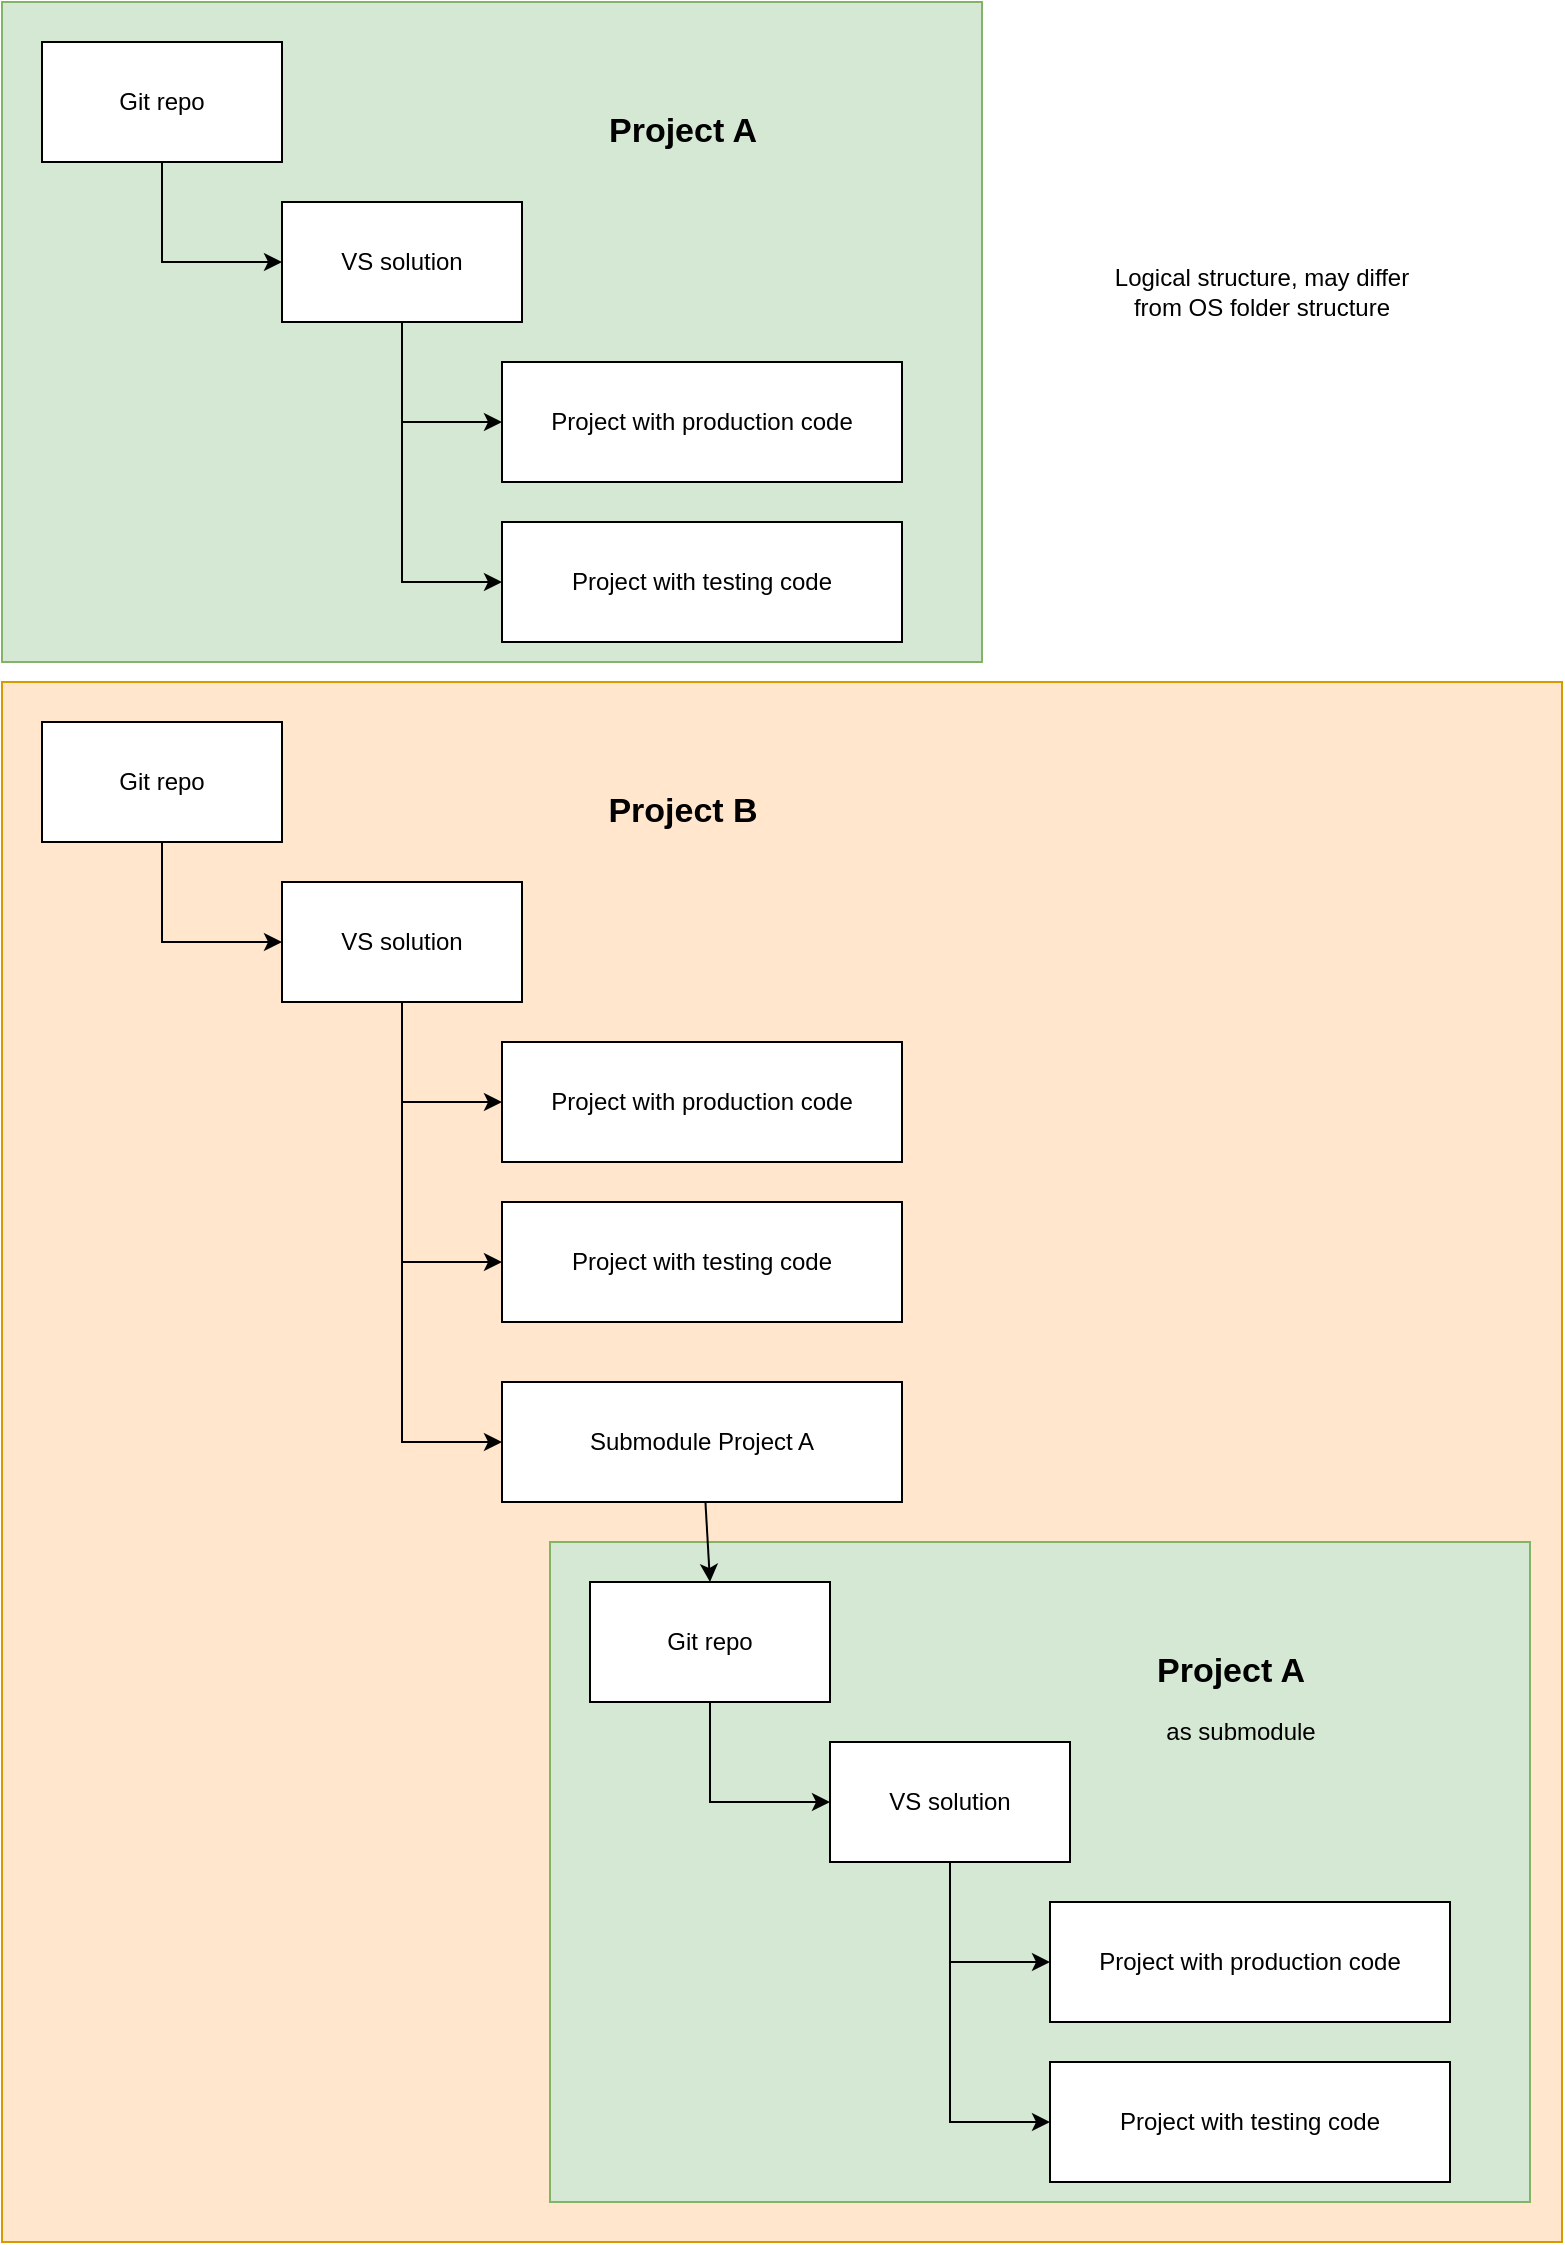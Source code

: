 <mxfile version="27.0.5">
  <diagram name="Seite-1" id="Z4yg6-hV3cBxrpAk51Oe">
    <mxGraphModel dx="3346" dy="841" grid="1" gridSize="10" guides="1" tooltips="1" connect="1" arrows="1" fold="1" page="1" pageScale="1" pageWidth="827" pageHeight="1169" math="0" shadow="0">
      <root>
        <mxCell id="0" />
        <mxCell id="1" parent="0" />
        <mxCell id="kNaPDKAQF96uy-ExlXYC-20" value="" style="rounded=0;whiteSpace=wrap;html=1;fillColor=#ffe6cc;strokeColor=#d79b00;" parent="1" vertex="1">
          <mxGeometry x="140" y="360" width="780" height="780" as="geometry" />
        </mxCell>
        <mxCell id="kNaPDKAQF96uy-ExlXYC-9" value="Git repo" style="rounded=0;whiteSpace=wrap;html=1;" parent="1" vertex="1">
          <mxGeometry x="160" y="380" width="120" height="60" as="geometry" />
        </mxCell>
        <mxCell id="kNaPDKAQF96uy-ExlXYC-10" value="VS solution" style="rounded=0;whiteSpace=wrap;html=1;" parent="1" vertex="1">
          <mxGeometry x="280" y="460" width="120" height="60" as="geometry" />
        </mxCell>
        <mxCell id="kNaPDKAQF96uy-ExlXYC-11" value="Project with production code" style="rounded=0;whiteSpace=wrap;html=1;" parent="1" vertex="1">
          <mxGeometry x="390" y="540" width="200" height="60" as="geometry" />
        </mxCell>
        <mxCell id="kNaPDKAQF96uy-ExlXYC-12" value="Project with testing code" style="rounded=0;whiteSpace=wrap;html=1;" parent="1" vertex="1">
          <mxGeometry x="390" y="620" width="200" height="60" as="geometry" />
        </mxCell>
        <mxCell id="kNaPDKAQF96uy-ExlXYC-13" value="" style="endArrow=classic;html=1;rounded=0;exitX=0.5;exitY=1;exitDx=0;exitDy=0;" parent="1" source="kNaPDKAQF96uy-ExlXYC-9" edge="1">
          <mxGeometry width="50" height="50" relative="1" as="geometry">
            <mxPoint x="230" y="540" as="sourcePoint" />
            <mxPoint x="280" y="490" as="targetPoint" />
            <Array as="points">
              <mxPoint x="220" y="490" />
            </Array>
          </mxGeometry>
        </mxCell>
        <mxCell id="kNaPDKAQF96uy-ExlXYC-14" value="" style="endArrow=classic;html=1;rounded=0;entryX=0;entryY=0.5;entryDx=0;entryDy=0;" parent="1" target="kNaPDKAQF96uy-ExlXYC-12" edge="1">
          <mxGeometry width="50" height="50" relative="1" as="geometry">
            <mxPoint x="340" y="520" as="sourcePoint" />
            <mxPoint x="440" y="660" as="targetPoint" />
            <Array as="points">
              <mxPoint x="340" y="650" />
            </Array>
          </mxGeometry>
        </mxCell>
        <mxCell id="kNaPDKAQF96uy-ExlXYC-15" value="" style="endArrow=classic;html=1;rounded=0;exitX=0.5;exitY=1;exitDx=0;exitDy=0;entryX=0;entryY=0.5;entryDx=0;entryDy=0;" parent="1" source="kNaPDKAQF96uy-ExlXYC-10" target="kNaPDKAQF96uy-ExlXYC-11" edge="1">
          <mxGeometry width="50" height="50" relative="1" as="geometry">
            <mxPoint x="344" y="532" as="sourcePoint" />
            <mxPoint x="400" y="670" as="targetPoint" />
            <Array as="points">
              <mxPoint x="340" y="570" />
            </Array>
          </mxGeometry>
        </mxCell>
        <mxCell id="kNaPDKAQF96uy-ExlXYC-16" value="Project B" style="text;html=1;align=center;verticalAlign=middle;resizable=0;points=[];autosize=1;strokeColor=none;fillColor=none;fontSize=17;fontStyle=1" parent="1" vertex="1">
          <mxGeometry x="435" y="410" width="90" height="30" as="geometry" />
        </mxCell>
        <mxCell id="kNaPDKAQF96uy-ExlXYC-17" value="Submodule Project A" style="rounded=0;whiteSpace=wrap;html=1;" parent="1" vertex="1">
          <mxGeometry x="390" y="710" width="200" height="60" as="geometry" />
        </mxCell>
        <mxCell id="kNaPDKAQF96uy-ExlXYC-18" value="" style="endArrow=classic;html=1;rounded=0;entryX=0;entryY=0.5;entryDx=0;entryDy=0;exitX=0.5;exitY=1;exitDx=0;exitDy=0;" parent="1" source="kNaPDKAQF96uy-ExlXYC-10" edge="1">
          <mxGeometry width="50" height="50" relative="1" as="geometry">
            <mxPoint x="340" y="610" as="sourcePoint" />
            <mxPoint x="390" y="740" as="targetPoint" />
            <Array as="points">
              <mxPoint x="340" y="740" />
            </Array>
          </mxGeometry>
        </mxCell>
        <mxCell id="kNaPDKAQF96uy-ExlXYC-21" value="" style="group" parent="1" vertex="1" connectable="0">
          <mxGeometry x="140" y="20" width="490" height="330" as="geometry" />
        </mxCell>
        <mxCell id="kNaPDKAQF96uy-ExlXYC-19" value="" style="rounded=0;whiteSpace=wrap;html=1;fillColor=#d5e8d4;strokeColor=#82b366;" parent="kNaPDKAQF96uy-ExlXYC-21" vertex="1">
          <mxGeometry width="490" height="330" as="geometry" />
        </mxCell>
        <mxCell id="kNaPDKAQF96uy-ExlXYC-1" value="Git repo" style="rounded=0;whiteSpace=wrap;html=1;" parent="kNaPDKAQF96uy-ExlXYC-21" vertex="1">
          <mxGeometry x="20" y="20" width="120" height="60" as="geometry" />
        </mxCell>
        <mxCell id="kNaPDKAQF96uy-ExlXYC-2" value="VS solution" style="rounded=0;whiteSpace=wrap;html=1;" parent="kNaPDKAQF96uy-ExlXYC-21" vertex="1">
          <mxGeometry x="140" y="100" width="120" height="60" as="geometry" />
        </mxCell>
        <mxCell id="kNaPDKAQF96uy-ExlXYC-3" value="Project with production code" style="rounded=0;whiteSpace=wrap;html=1;" parent="kNaPDKAQF96uy-ExlXYC-21" vertex="1">
          <mxGeometry x="250" y="180" width="200" height="60" as="geometry" />
        </mxCell>
        <mxCell id="kNaPDKAQF96uy-ExlXYC-4" value="Project with testing code" style="rounded=0;whiteSpace=wrap;html=1;" parent="kNaPDKAQF96uy-ExlXYC-21" vertex="1">
          <mxGeometry x="250" y="260" width="200" height="60" as="geometry" />
        </mxCell>
        <mxCell id="kNaPDKAQF96uy-ExlXYC-5" value="" style="endArrow=classic;html=1;rounded=0;exitX=0.5;exitY=1;exitDx=0;exitDy=0;" parent="kNaPDKAQF96uy-ExlXYC-21" source="kNaPDKAQF96uy-ExlXYC-1" edge="1">
          <mxGeometry width="50" height="50" relative="1" as="geometry">
            <mxPoint x="90" y="180" as="sourcePoint" />
            <mxPoint x="140" y="130" as="targetPoint" />
            <Array as="points">
              <mxPoint x="80" y="130" />
            </Array>
          </mxGeometry>
        </mxCell>
        <mxCell id="kNaPDKAQF96uy-ExlXYC-6" value="" style="endArrow=classic;html=1;rounded=0;entryX=0;entryY=0.5;entryDx=0;entryDy=0;" parent="kNaPDKAQF96uy-ExlXYC-21" target="kNaPDKAQF96uy-ExlXYC-4" edge="1">
          <mxGeometry width="50" height="50" relative="1" as="geometry">
            <mxPoint x="200" y="160" as="sourcePoint" />
            <mxPoint x="300" y="300" as="targetPoint" />
            <Array as="points">
              <mxPoint x="200" y="290" />
            </Array>
          </mxGeometry>
        </mxCell>
        <mxCell id="kNaPDKAQF96uy-ExlXYC-7" value="" style="endArrow=classic;html=1;rounded=0;exitX=0.5;exitY=1;exitDx=0;exitDy=0;entryX=0;entryY=0.5;entryDx=0;entryDy=0;" parent="kNaPDKAQF96uy-ExlXYC-21" source="kNaPDKAQF96uy-ExlXYC-2" target="kNaPDKAQF96uy-ExlXYC-3" edge="1">
          <mxGeometry width="50" height="50" relative="1" as="geometry">
            <mxPoint x="204" y="172" as="sourcePoint" />
            <mxPoint x="260" y="310" as="targetPoint" />
            <Array as="points">
              <mxPoint x="200" y="210" />
            </Array>
          </mxGeometry>
        </mxCell>
        <mxCell id="kNaPDKAQF96uy-ExlXYC-8" value="Project A" style="text;html=1;align=center;verticalAlign=middle;resizable=0;points=[];autosize=1;strokeColor=none;fillColor=none;fontSize=17;fontStyle=1" parent="kNaPDKAQF96uy-ExlXYC-21" vertex="1">
          <mxGeometry x="295" y="50" width="90" height="30" as="geometry" />
        </mxCell>
        <mxCell id="kNaPDKAQF96uy-ExlXYC-22" value="" style="group" parent="1" vertex="1" connectable="0">
          <mxGeometry x="414" y="790" width="490" height="330" as="geometry" />
        </mxCell>
        <mxCell id="kNaPDKAQF96uy-ExlXYC-23" value="" style="rounded=0;whiteSpace=wrap;html=1;fillColor=#d5e8d4;strokeColor=#82b366;" parent="kNaPDKAQF96uy-ExlXYC-22" vertex="1">
          <mxGeometry width="490" height="330" as="geometry" />
        </mxCell>
        <mxCell id="kNaPDKAQF96uy-ExlXYC-24" value="Git repo" style="rounded=0;whiteSpace=wrap;html=1;" parent="kNaPDKAQF96uy-ExlXYC-22" vertex="1">
          <mxGeometry x="20" y="20" width="120" height="60" as="geometry" />
        </mxCell>
        <mxCell id="kNaPDKAQF96uy-ExlXYC-25" value="VS solution" style="rounded=0;whiteSpace=wrap;html=1;" parent="kNaPDKAQF96uy-ExlXYC-22" vertex="1">
          <mxGeometry x="140" y="100" width="120" height="60" as="geometry" />
        </mxCell>
        <mxCell id="kNaPDKAQF96uy-ExlXYC-26" value="Project with production code" style="rounded=0;whiteSpace=wrap;html=1;" parent="kNaPDKAQF96uy-ExlXYC-22" vertex="1">
          <mxGeometry x="250" y="180" width="200" height="60" as="geometry" />
        </mxCell>
        <mxCell id="kNaPDKAQF96uy-ExlXYC-27" value="Project with testing code" style="rounded=0;whiteSpace=wrap;html=1;" parent="kNaPDKAQF96uy-ExlXYC-22" vertex="1">
          <mxGeometry x="250" y="260" width="200" height="60" as="geometry" />
        </mxCell>
        <mxCell id="kNaPDKAQF96uy-ExlXYC-28" value="" style="endArrow=classic;html=1;rounded=0;exitX=0.5;exitY=1;exitDx=0;exitDy=0;" parent="kNaPDKAQF96uy-ExlXYC-22" source="kNaPDKAQF96uy-ExlXYC-24" edge="1">
          <mxGeometry width="50" height="50" relative="1" as="geometry">
            <mxPoint x="90" y="180" as="sourcePoint" />
            <mxPoint x="140" y="130" as="targetPoint" />
            <Array as="points">
              <mxPoint x="80" y="130" />
            </Array>
          </mxGeometry>
        </mxCell>
        <mxCell id="kNaPDKAQF96uy-ExlXYC-29" value="" style="endArrow=classic;html=1;rounded=0;entryX=0;entryY=0.5;entryDx=0;entryDy=0;" parent="kNaPDKAQF96uy-ExlXYC-22" target="kNaPDKAQF96uy-ExlXYC-27" edge="1">
          <mxGeometry width="50" height="50" relative="1" as="geometry">
            <mxPoint x="200" y="160" as="sourcePoint" />
            <mxPoint x="300" y="300" as="targetPoint" />
            <Array as="points">
              <mxPoint x="200" y="290" />
            </Array>
          </mxGeometry>
        </mxCell>
        <mxCell id="kNaPDKAQF96uy-ExlXYC-30" value="" style="endArrow=classic;html=1;rounded=0;exitX=0.5;exitY=1;exitDx=0;exitDy=0;entryX=0;entryY=0.5;entryDx=0;entryDy=0;" parent="kNaPDKAQF96uy-ExlXYC-22" source="kNaPDKAQF96uy-ExlXYC-25" target="kNaPDKAQF96uy-ExlXYC-26" edge="1">
          <mxGeometry width="50" height="50" relative="1" as="geometry">
            <mxPoint x="204" y="172" as="sourcePoint" />
            <mxPoint x="260" y="310" as="targetPoint" />
            <Array as="points">
              <mxPoint x="200" y="210" />
            </Array>
          </mxGeometry>
        </mxCell>
        <mxCell id="kNaPDKAQF96uy-ExlXYC-31" value="Project A" style="text;html=1;align=center;verticalAlign=middle;resizable=0;points=[];autosize=1;strokeColor=none;fillColor=none;fontSize=17;fontStyle=1" parent="kNaPDKAQF96uy-ExlXYC-22" vertex="1">
          <mxGeometry x="295" y="50" width="90" height="30" as="geometry" />
        </mxCell>
        <mxCell id="kNaPDKAQF96uy-ExlXYC-33" value="as submodule" style="text;html=1;align=center;verticalAlign=middle;resizable=0;points=[];autosize=1;strokeColor=none;fillColor=none;" parent="kNaPDKAQF96uy-ExlXYC-22" vertex="1">
          <mxGeometry x="295" y="80" width="100" height="30" as="geometry" />
        </mxCell>
        <mxCell id="kNaPDKAQF96uy-ExlXYC-32" value="" style="endArrow=classic;html=1;rounded=0;entryX=0.5;entryY=0;entryDx=0;entryDy=0;" parent="1" source="kNaPDKAQF96uy-ExlXYC-17" target="kNaPDKAQF96uy-ExlXYC-24" edge="1">
          <mxGeometry width="50" height="50" relative="1" as="geometry">
            <mxPoint x="50" y="650" as="sourcePoint" />
            <mxPoint x="100" y="600" as="targetPoint" />
          </mxGeometry>
        </mxCell>
        <mxCell id="8rq4rAo3geiUl_7A-8r4-1" value="Logical structure, may differ from OS folder structure" style="text;html=1;align=center;verticalAlign=middle;whiteSpace=wrap;rounded=0;" vertex="1" parent="1">
          <mxGeometry x="690" y="130" width="160" height="70" as="geometry" />
        </mxCell>
      </root>
    </mxGraphModel>
  </diagram>
</mxfile>
